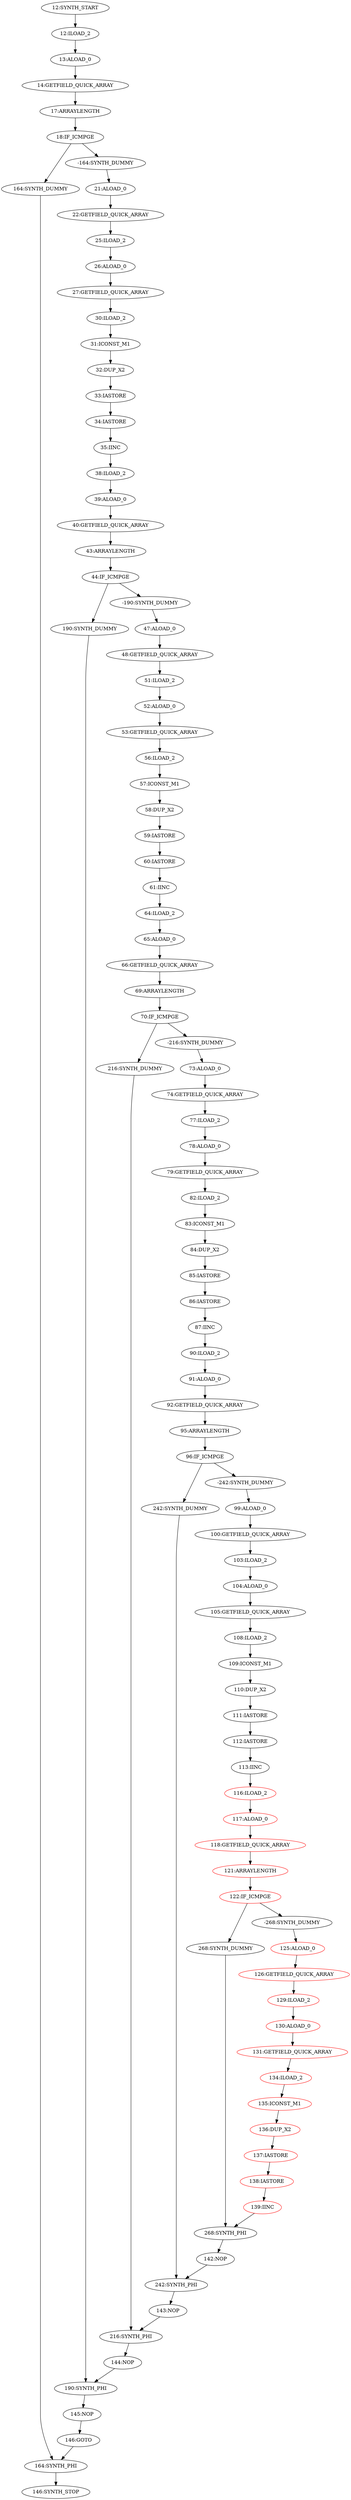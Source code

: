 digraph{
"12:SYNTH_START" -> "12:ILOAD_2";
"12:ILOAD_2" -> "13:ALOAD_0";
"13:ALOAD_0" -> "14:GETFIELD_QUICK_ARRAY";
"14:GETFIELD_QUICK_ARRAY" -> "17:ARRAYLENGTH";
"17:ARRAYLENGTH" -> "18:IF_ICMPGE";
"18:IF_ICMPGE" -> "164:SYNTH_DUMMY";
"18:IF_ICMPGE" -> "-164:SYNTH_DUMMY";
"164:SYNTH_DUMMY" -> "164:SYNTH_PHI";
"-164:SYNTH_DUMMY" -> "21:ALOAD_0";
"21:ALOAD_0" -> "22:GETFIELD_QUICK_ARRAY";
"22:GETFIELD_QUICK_ARRAY" -> "25:ILOAD_2";
"25:ILOAD_2" -> "26:ALOAD_0";
"26:ALOAD_0" -> "27:GETFIELD_QUICK_ARRAY";
"27:GETFIELD_QUICK_ARRAY" -> "30:ILOAD_2";
"30:ILOAD_2" -> "31:ICONST_M1";
"31:ICONST_M1" -> "32:DUP_X2";
"32:DUP_X2" -> "33:IASTORE";
"33:IASTORE" -> "34:IASTORE";
"34:IASTORE" -> "35:IINC";
"35:IINC" -> "38:ILOAD_2";
"38:ILOAD_2" -> "39:ALOAD_0";
"39:ALOAD_0" -> "40:GETFIELD_QUICK_ARRAY";
"40:GETFIELD_QUICK_ARRAY" -> "43:ARRAYLENGTH";
"43:ARRAYLENGTH" -> "44:IF_ICMPGE";
"44:IF_ICMPGE" -> "190:SYNTH_DUMMY";
"44:IF_ICMPGE" -> "-190:SYNTH_DUMMY";
"190:SYNTH_DUMMY" -> "190:SYNTH_PHI";
"-190:SYNTH_DUMMY" -> "47:ALOAD_0";
"47:ALOAD_0" -> "48:GETFIELD_QUICK_ARRAY";
"145:NOP" -> "146:GOTO";
"146:GOTO" -> "164:SYNTH_PHI";
"48:GETFIELD_QUICK_ARRAY" -> "51:ILOAD_2";
"51:ILOAD_2" -> "52:ALOAD_0";
"52:ALOAD_0" -> "53:GETFIELD_QUICK_ARRAY";
"53:GETFIELD_QUICK_ARRAY" -> "56:ILOAD_2";
"56:ILOAD_2" -> "57:ICONST_M1";
"57:ICONST_M1" -> "58:DUP_X2";
"58:DUP_X2" -> "59:IASTORE";
"59:IASTORE" -> "60:IASTORE";
"60:IASTORE" -> "61:IINC";
"61:IINC" -> "64:ILOAD_2";
"64:ILOAD_2" -> "65:ALOAD_0";
"65:ALOAD_0" -> "66:GETFIELD_QUICK_ARRAY";
"66:GETFIELD_QUICK_ARRAY" -> "69:ARRAYLENGTH";
"69:ARRAYLENGTH" -> "70:IF_ICMPGE";
"70:IF_ICMPGE" -> "216:SYNTH_DUMMY";
"70:IF_ICMPGE" -> "-216:SYNTH_DUMMY";
"216:SYNTH_DUMMY" -> "216:SYNTH_PHI";
"-216:SYNTH_DUMMY" -> "73:ALOAD_0";
"73:ALOAD_0" -> "74:GETFIELD_QUICK_ARRAY";
"144:NOP" -> "190:SYNTH_PHI";
"74:GETFIELD_QUICK_ARRAY" -> "77:ILOAD_2";
"77:ILOAD_2" -> "78:ALOAD_0";
"78:ALOAD_0" -> "79:GETFIELD_QUICK_ARRAY";
"79:GETFIELD_QUICK_ARRAY" -> "82:ILOAD_2";
"82:ILOAD_2" -> "83:ICONST_M1";
"83:ICONST_M1" -> "84:DUP_X2";
"84:DUP_X2" -> "85:IASTORE";
"85:IASTORE" -> "86:IASTORE";
"86:IASTORE" -> "87:IINC";
"87:IINC" -> "90:ILOAD_2";
"90:ILOAD_2" -> "91:ALOAD_0";
"91:ALOAD_0" -> "92:GETFIELD_QUICK_ARRAY";
"92:GETFIELD_QUICK_ARRAY" -> "95:ARRAYLENGTH";
"95:ARRAYLENGTH" -> "96:IF_ICMPGE";
"96:IF_ICMPGE" -> "242:SYNTH_DUMMY";
"96:IF_ICMPGE" -> "-242:SYNTH_DUMMY";
"242:SYNTH_DUMMY" -> "242:SYNTH_PHI";
"-242:SYNTH_DUMMY" -> "99:ALOAD_0";
"99:ALOAD_0" -> "100:GETFIELD_QUICK_ARRAY";
"143:NOP" -> "216:SYNTH_PHI";
"100:GETFIELD_QUICK_ARRAY" -> "103:ILOAD_2";
"103:ILOAD_2" -> "104:ALOAD_0";
"104:ALOAD_0" -> "105:GETFIELD_QUICK_ARRAY";
"105:GETFIELD_QUICK_ARRAY" -> "108:ILOAD_2";
"108:ILOAD_2" -> "109:ICONST_M1";
"109:ICONST_M1" -> "110:DUP_X2";
"110:DUP_X2" -> "111:IASTORE";
"111:IASTORE" -> "112:IASTORE";
"112:IASTORE" -> "113:IINC";
"113:IINC" -> "116:ILOAD_2";
"116:ILOAD_2" [color = red];
"116:ILOAD_2" -> "117:ALOAD_0";
"117:ALOAD_0" [color = red];
"117:ALOAD_0" -> "118:GETFIELD_QUICK_ARRAY";
"118:GETFIELD_QUICK_ARRAY" [color = red];
"118:GETFIELD_QUICK_ARRAY" -> "121:ARRAYLENGTH";
"121:ARRAYLENGTH" [color = red];
"121:ARRAYLENGTH" -> "122:IF_ICMPGE";
"122:IF_ICMPGE" [color = red];
"122:IF_ICMPGE" -> "268:SYNTH_DUMMY";
"122:IF_ICMPGE" -> "-268:SYNTH_DUMMY";
"268:SYNTH_DUMMY" -> "268:SYNTH_PHI";
"-268:SYNTH_DUMMY" -> "125:ALOAD_0";
"125:ALOAD_0" [color = red];
"125:ALOAD_0" -> "126:GETFIELD_QUICK_ARRAY";
"142:NOP" -> "242:SYNTH_PHI";
"126:GETFIELD_QUICK_ARRAY" [color = red];
"126:GETFIELD_QUICK_ARRAY" -> "129:ILOAD_2";
"129:ILOAD_2" [color = red];
"129:ILOAD_2" -> "130:ALOAD_0";
"130:ALOAD_0" [color = red];
"130:ALOAD_0" -> "131:GETFIELD_QUICK_ARRAY";
"131:GETFIELD_QUICK_ARRAY" [color = red];
"131:GETFIELD_QUICK_ARRAY" -> "134:ILOAD_2";
"134:ILOAD_2" [color = red];
"134:ILOAD_2" -> "135:ICONST_M1";
"135:ICONST_M1" [color = red];
"135:ICONST_M1" -> "136:DUP_X2";
"136:DUP_X2" [color = red];
"136:DUP_X2" -> "137:IASTORE";
"137:IASTORE" [color = red];
"137:IASTORE" -> "138:IASTORE";
"138:IASTORE" [color = red];
"138:IASTORE" -> "139:IINC";
"139:IINC" [color = red];
"139:IINC" -> "268:SYNTH_PHI";
"268:SYNTH_PHI" -> "142:NOP";
"242:SYNTH_PHI" -> "143:NOP";
"216:SYNTH_PHI" -> "144:NOP";
"190:SYNTH_PHI" -> "145:NOP";
"164:SYNTH_PHI" -> "146:SYNTH_STOP";
}